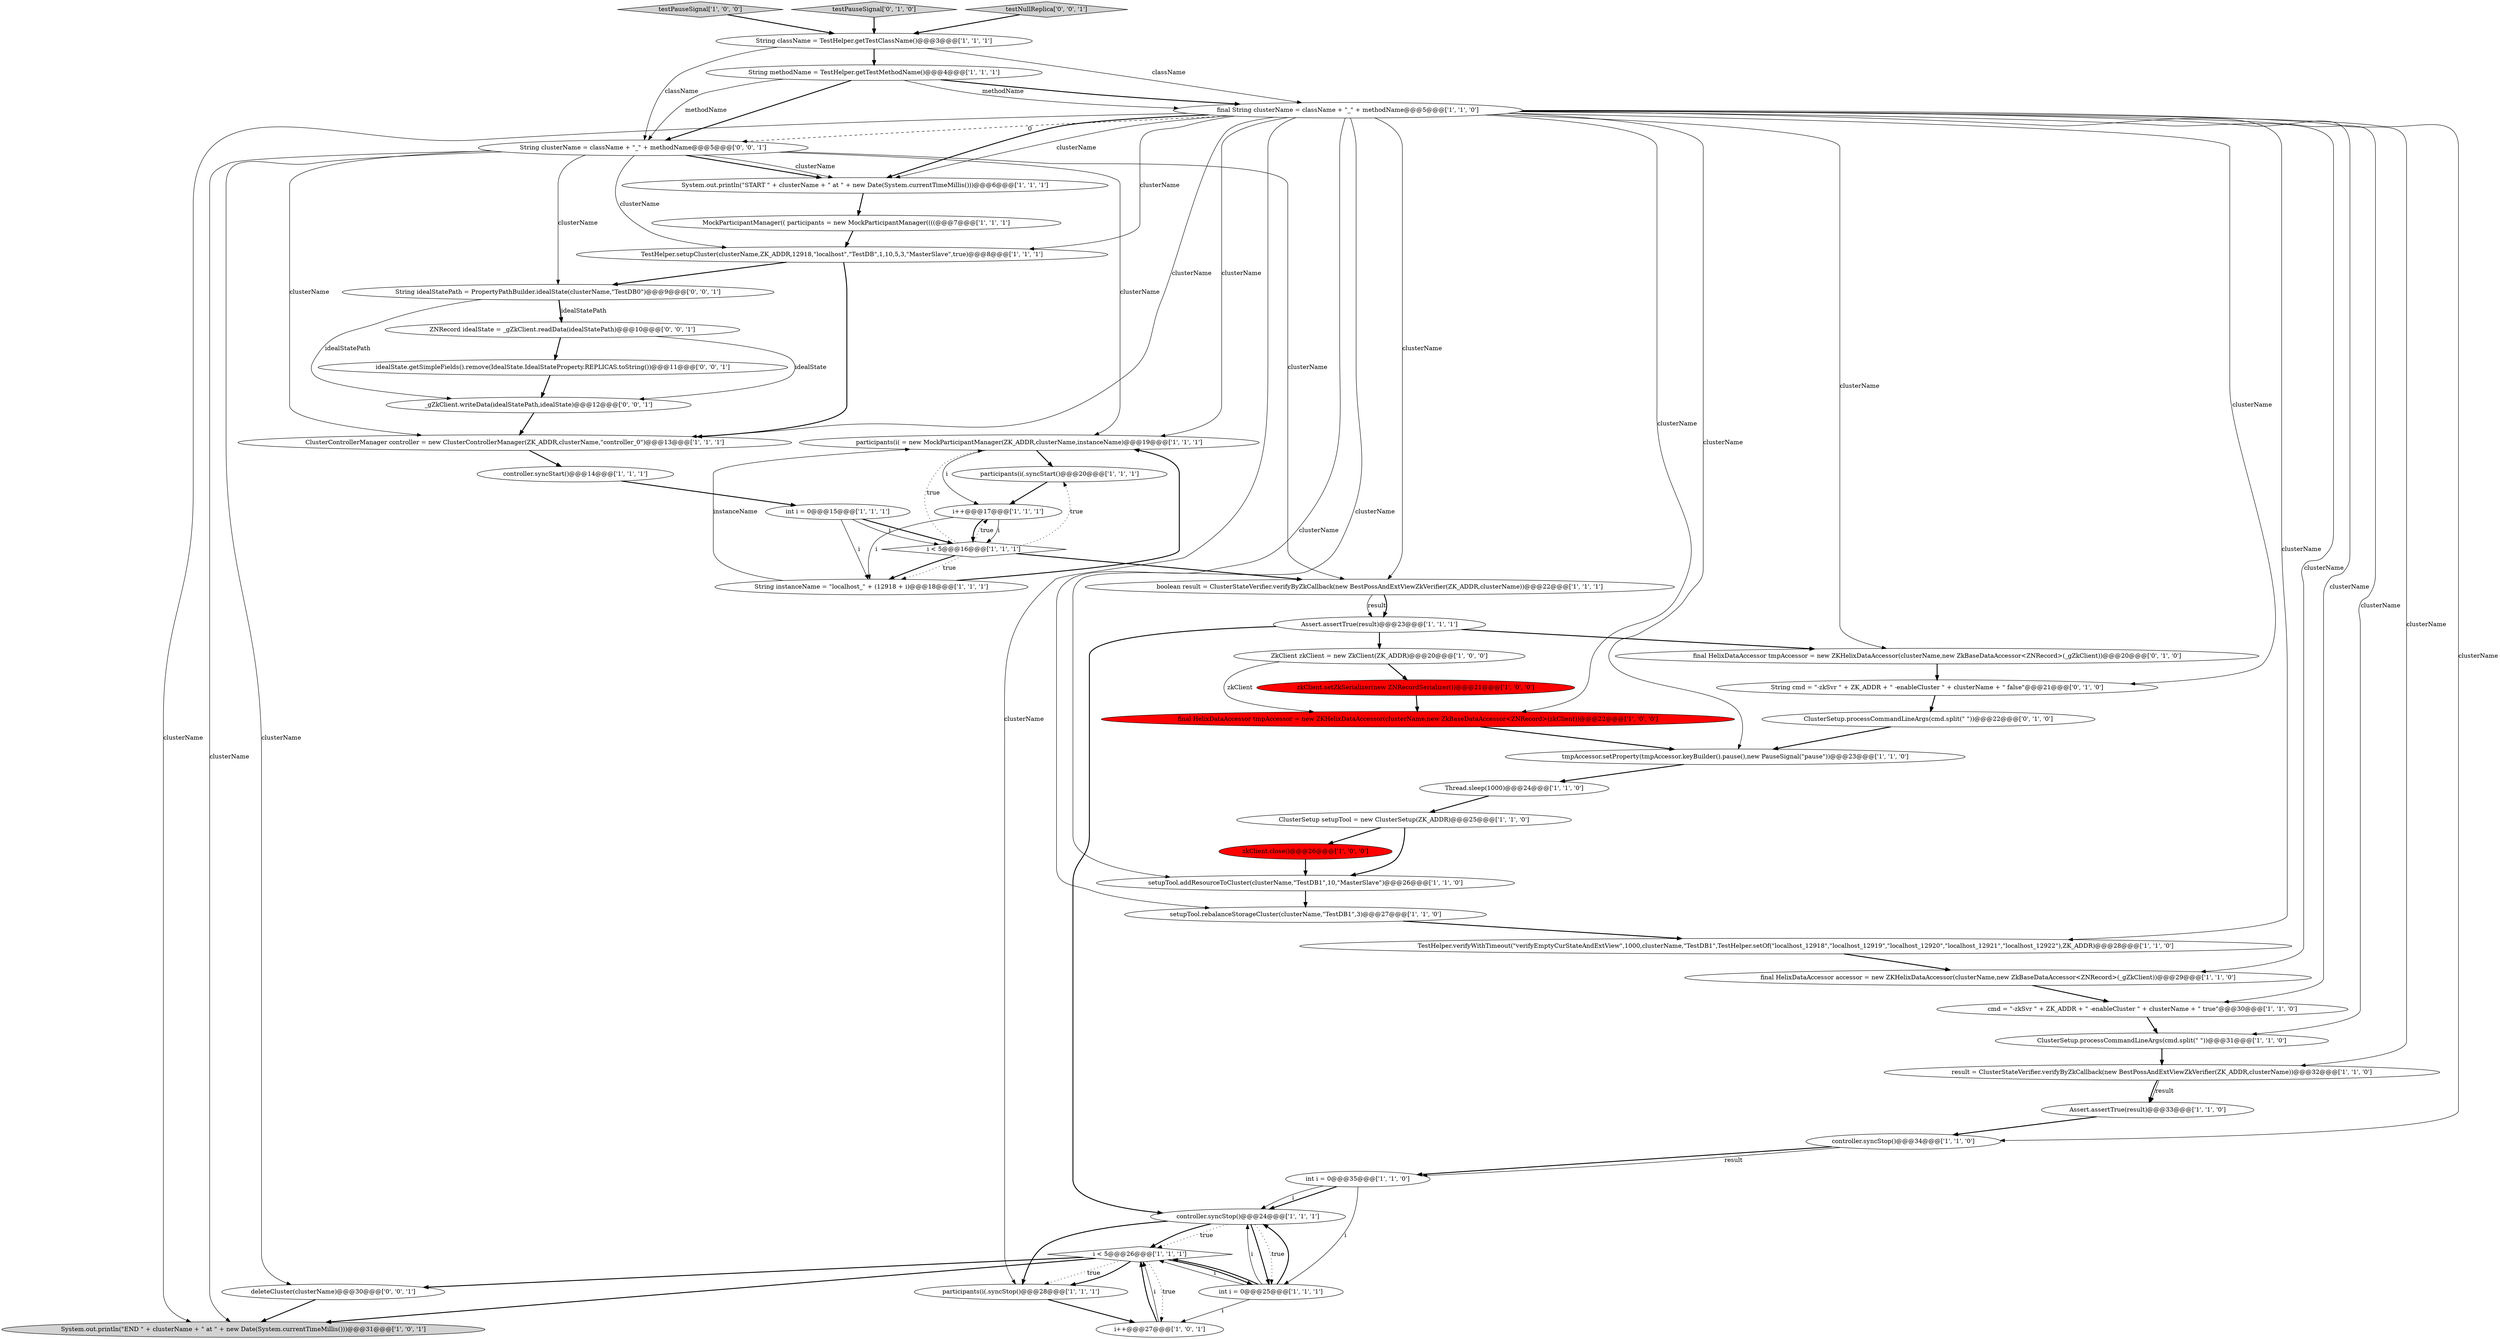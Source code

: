 digraph {
22 [style = filled, label = "participants(i( = new MockParticipantManager(ZK_ADDR,clusterName,instanceName)@@@19@@@['1', '1', '1']", fillcolor = white, shape = ellipse image = "AAA0AAABBB1BBB"];
23 [style = filled, label = "i < 5@@@26@@@['1', '1', '1']", fillcolor = white, shape = diamond image = "AAA0AAABBB1BBB"];
3 [style = filled, label = "ZkClient zkClient = new ZkClient(ZK_ADDR)@@@20@@@['1', '0', '0']", fillcolor = white, shape = ellipse image = "AAA0AAABBB1BBB"];
6 [style = filled, label = "ClusterSetup.processCommandLineArgs(cmd.split(\" \"))@@@31@@@['1', '1', '0']", fillcolor = white, shape = ellipse image = "AAA0AAABBB1BBB"];
43 [style = filled, label = "String cmd = \"-zkSvr \" + ZK_ADDR + \" -enableCluster \" + clusterName + \" false\"@@@21@@@['0', '1', '0']", fillcolor = white, shape = ellipse image = "AAA0AAABBB2BBB"];
9 [style = filled, label = "setupTool.addResourceToCluster(clusterName,\"TestDB1\",10,\"MasterSlave\")@@@26@@@['1', '1', '0']", fillcolor = white, shape = ellipse image = "AAA0AAABBB1BBB"];
21 [style = filled, label = "zkClient.close()@@@26@@@['1', '0', '0']", fillcolor = red, shape = ellipse image = "AAA1AAABBB1BBB"];
0 [style = filled, label = "tmpAccessor.setProperty(tmpAccessor.keyBuilder().pause(),new PauseSignal(\"pause\"))@@@23@@@['1', '1', '0']", fillcolor = white, shape = ellipse image = "AAA0AAABBB1BBB"];
33 [style = filled, label = "int i = 0@@@15@@@['1', '1', '1']", fillcolor = white, shape = ellipse image = "AAA0AAABBB1BBB"];
14 [style = filled, label = "final String clusterName = className + \"_\" + methodName@@@5@@@['1', '1', '0']", fillcolor = white, shape = ellipse image = "AAA0AAABBB1BBB"];
10 [style = filled, label = "System.out.println(\"END \" + clusterName + \" at \" + new Date(System.currentTimeMillis()))@@@31@@@['1', '0', '1']", fillcolor = lightgray, shape = ellipse image = "AAA0AAABBB1BBB"];
34 [style = filled, label = "TestHelper.verifyWithTimeout(\"verifyEmptyCurStateAndExtView\",1000,clusterName,\"TestDB1\",TestHelper.setOf(\"localhost_12918\",\"localhost_12919\",\"localhost_12920\",\"localhost_12921\",\"localhost_12922\"),ZK_ADDR)@@@28@@@['1', '1', '0']", fillcolor = white, shape = ellipse image = "AAA0AAABBB1BBB"];
1 [style = filled, label = "controller.syncStop()@@@24@@@['1', '1', '1']", fillcolor = white, shape = ellipse image = "AAA0AAABBB1BBB"];
44 [style = filled, label = "idealState.getSimpleFields().remove(IdealState.IdealStateProperty.REPLICAS.toString())@@@11@@@['0', '0', '1']", fillcolor = white, shape = ellipse image = "AAA0AAABBB3BBB"];
18 [style = filled, label = "participants(i(.syncStop()@@@28@@@['1', '1', '1']", fillcolor = white, shape = ellipse image = "AAA0AAABBB1BBB"];
29 [style = filled, label = "int i = 0@@@35@@@['1', '1', '0']", fillcolor = white, shape = ellipse image = "AAA0AAABBB1BBB"];
50 [style = filled, label = "ZNRecord idealState = _gZkClient.readData(idealStatePath)@@@10@@@['0', '0', '1']", fillcolor = white, shape = ellipse image = "AAA0AAABBB3BBB"];
7 [style = filled, label = "System.out.println(\"START \" + clusterName + \" at \" + new Date(System.currentTimeMillis()))@@@6@@@['1', '1', '1']", fillcolor = white, shape = ellipse image = "AAA0AAABBB1BBB"];
2 [style = filled, label = "testPauseSignal['1', '0', '0']", fillcolor = lightgray, shape = diamond image = "AAA0AAABBB1BBB"];
46 [style = filled, label = "String idealStatePath = PropertyPathBuilder.idealState(clusterName,\"TestDB0\")@@@9@@@['0', '0', '1']", fillcolor = white, shape = ellipse image = "AAA0AAABBB3BBB"];
25 [style = filled, label = "result = ClusterStateVerifier.verifyByZkCallback(new BestPossAndExtViewZkVerifier(ZK_ADDR,clusterName))@@@32@@@['1', '1', '0']", fillcolor = white, shape = ellipse image = "AAA0AAABBB1BBB"];
20 [style = filled, label = "final HelixDataAccessor accessor = new ZKHelixDataAccessor(clusterName,new ZkBaseDataAccessor<ZNRecord>(_gZkClient))@@@29@@@['1', '1', '0']", fillcolor = white, shape = ellipse image = "AAA0AAABBB1BBB"];
41 [style = filled, label = "ClusterSetup.processCommandLineArgs(cmd.split(\" \"))@@@22@@@['0', '1', '0']", fillcolor = white, shape = ellipse image = "AAA0AAABBB2BBB"];
4 [style = filled, label = "int i = 0@@@25@@@['1', '1', '1']", fillcolor = white, shape = ellipse image = "AAA0AAABBB1BBB"];
24 [style = filled, label = "participants(i(.syncStart()@@@20@@@['1', '1', '1']", fillcolor = white, shape = ellipse image = "AAA0AAABBB1BBB"];
26 [style = filled, label = "ClusterControllerManager controller = new ClusterControllerManager(ZK_ADDR,clusterName,\"controller_0\")@@@13@@@['1', '1', '1']", fillcolor = white, shape = ellipse image = "AAA0AAABBB1BBB"];
42 [style = filled, label = "testPauseSignal['0', '1', '0']", fillcolor = lightgray, shape = diamond image = "AAA0AAABBB2BBB"];
17 [style = filled, label = "i++@@@17@@@['1', '1', '1']", fillcolor = white, shape = ellipse image = "AAA0AAABBB1BBB"];
12 [style = filled, label = "controller.syncStop()@@@34@@@['1', '1', '0']", fillcolor = white, shape = ellipse image = "AAA0AAABBB1BBB"];
15 [style = filled, label = "MockParticipantManager(( participants = new MockParticipantManager((((@@@7@@@['1', '1', '1']", fillcolor = white, shape = ellipse image = "AAA0AAABBB1BBB"];
48 [style = filled, label = "String clusterName = className + \"_\" + methodName@@@5@@@['0', '0', '1']", fillcolor = white, shape = ellipse image = "AAA0AAABBB3BBB"];
49 [style = filled, label = "testNullReplica['0', '0', '1']", fillcolor = lightgray, shape = diamond image = "AAA0AAABBB3BBB"];
27 [style = filled, label = "Assert.assertTrue(result)@@@23@@@['1', '1', '1']", fillcolor = white, shape = ellipse image = "AAA0AAABBB1BBB"];
47 [style = filled, label = "deleteCluster(clusterName)@@@30@@@['0', '0', '1']", fillcolor = white, shape = ellipse image = "AAA0AAABBB3BBB"];
38 [style = filled, label = "TestHelper.setupCluster(clusterName,ZK_ADDR,12918,\"localhost\",\"TestDB\",1,10,5,3,\"MasterSlave\",true)@@@8@@@['1', '1', '1']", fillcolor = white, shape = ellipse image = "AAA0AAABBB1BBB"];
11 [style = filled, label = "i++@@@27@@@['1', '0', '1']", fillcolor = white, shape = ellipse image = "AAA0AAABBB1BBB"];
31 [style = filled, label = "ClusterSetup setupTool = new ClusterSetup(ZK_ADDR)@@@25@@@['1', '1', '0']", fillcolor = white, shape = ellipse image = "AAA0AAABBB1BBB"];
28 [style = filled, label = "zkClient.setZkSerializer(new ZNRecordSerializer())@@@21@@@['1', '0', '0']", fillcolor = red, shape = ellipse image = "AAA1AAABBB1BBB"];
16 [style = filled, label = "Assert.assertTrue(result)@@@33@@@['1', '1', '0']", fillcolor = white, shape = ellipse image = "AAA0AAABBB1BBB"];
39 [style = filled, label = "String instanceName = \"localhost_\" + (12918 + i)@@@18@@@['1', '1', '1']", fillcolor = white, shape = ellipse image = "AAA0AAABBB1BBB"];
37 [style = filled, label = "Thread.sleep(1000)@@@24@@@['1', '1', '0']", fillcolor = white, shape = ellipse image = "AAA0AAABBB1BBB"];
8 [style = filled, label = "String methodName = TestHelper.getTestMethodName()@@@4@@@['1', '1', '1']", fillcolor = white, shape = ellipse image = "AAA0AAABBB1BBB"];
13 [style = filled, label = "controller.syncStart()@@@14@@@['1', '1', '1']", fillcolor = white, shape = ellipse image = "AAA0AAABBB1BBB"];
32 [style = filled, label = "String className = TestHelper.getTestClassName()@@@3@@@['1', '1', '1']", fillcolor = white, shape = ellipse image = "AAA0AAABBB1BBB"];
35 [style = filled, label = "cmd = \"-zkSvr \" + ZK_ADDR + \" -enableCluster \" + clusterName + \" true\"@@@30@@@['1', '1', '0']", fillcolor = white, shape = ellipse image = "AAA0AAABBB1BBB"];
36 [style = filled, label = "boolean result = ClusterStateVerifier.verifyByZkCallback(new BestPossAndExtViewZkVerifier(ZK_ADDR,clusterName))@@@22@@@['1', '1', '1']", fillcolor = white, shape = ellipse image = "AAA0AAABBB1BBB"];
19 [style = filled, label = "final HelixDataAccessor tmpAccessor = new ZKHelixDataAccessor(clusterName,new ZkBaseDataAccessor<ZNRecord>(zkClient))@@@22@@@['1', '0', '0']", fillcolor = red, shape = ellipse image = "AAA1AAABBB1BBB"];
5 [style = filled, label = "setupTool.rebalanceStorageCluster(clusterName,\"TestDB1\",3)@@@27@@@['1', '1', '0']", fillcolor = white, shape = ellipse image = "AAA0AAABBB1BBB"];
40 [style = filled, label = "final HelixDataAccessor tmpAccessor = new ZKHelixDataAccessor(clusterName,new ZkBaseDataAccessor<ZNRecord>(_gZkClient))@@@20@@@['0', '1', '0']", fillcolor = white, shape = ellipse image = "AAA0AAABBB2BBB"];
45 [style = filled, label = "_gZkClient.writeData(idealStatePath,idealState)@@@12@@@['0', '0', '1']", fillcolor = white, shape = ellipse image = "AAA0AAABBB3BBB"];
30 [style = filled, label = "i < 5@@@16@@@['1', '1', '1']", fillcolor = white, shape = diamond image = "AAA0AAABBB1BBB"];
33->39 [style = solid, label="i"];
41->0 [style = bold, label=""];
14->9 [style = solid, label="clusterName"];
34->20 [style = bold, label=""];
31->9 [style = bold, label=""];
50->44 [style = bold, label=""];
4->1 [style = solid, label="i"];
48->10 [style = solid, label="clusterName"];
30->36 [style = bold, label=""];
31->21 [style = bold, label=""];
47->10 [style = bold, label=""];
32->48 [style = solid, label="className"];
14->26 [style = solid, label="clusterName"];
1->23 [style = bold, label=""];
14->7 [style = bold, label=""];
5->34 [style = bold, label=""];
23->18 [style = dotted, label="true"];
37->31 [style = bold, label=""];
24->17 [style = bold, label=""];
9->5 [style = bold, label=""];
1->23 [style = dotted, label="true"];
38->26 [style = bold, label=""];
2->32 [style = bold, label=""];
3->19 [style = solid, label="zkClient"];
29->1 [style = bold, label=""];
46->50 [style = bold, label=""];
30->39 [style = dotted, label="true"];
46->50 [style = solid, label="idealStatePath"];
8->48 [style = solid, label="methodName"];
48->36 [style = solid, label="clusterName"];
14->12 [style = solid, label="clusterName"];
15->38 [style = bold, label=""];
1->4 [style = bold, label=""];
8->14 [style = solid, label="methodName"];
18->11 [style = bold, label=""];
48->38 [style = solid, label="clusterName"];
14->40 [style = solid, label="clusterName"];
1->4 [style = dotted, label="true"];
26->13 [style = bold, label=""];
32->14 [style = solid, label="className"];
39->22 [style = bold, label=""];
49->32 [style = bold, label=""];
50->45 [style = solid, label="idealState"];
21->9 [style = bold, label=""];
25->16 [style = solid, label="result"];
12->29 [style = bold, label=""];
4->23 [style = solid, label="i"];
39->22 [style = solid, label="instanceName"];
28->19 [style = bold, label=""];
33->30 [style = bold, label=""];
23->10 [style = bold, label=""];
42->32 [style = bold, label=""];
38->46 [style = bold, label=""];
44->45 [style = bold, label=""];
14->35 [style = solid, label="clusterName"];
4->23 [style = bold, label=""];
48->26 [style = solid, label="clusterName"];
12->29 [style = solid, label="result"];
6->25 [style = bold, label=""];
14->0 [style = solid, label="clusterName"];
33->30 [style = solid, label="i"];
8->14 [style = bold, label=""];
25->16 [style = bold, label=""];
11->23 [style = solid, label="i"];
19->0 [style = bold, label=""];
3->28 [style = bold, label=""];
32->8 [style = bold, label=""];
29->1 [style = solid, label="i"];
36->27 [style = solid, label="result"];
14->34 [style = solid, label="clusterName"];
23->47 [style = bold, label=""];
14->19 [style = solid, label="clusterName"];
14->43 [style = solid, label="clusterName"];
17->30 [style = solid, label="i"];
7->15 [style = bold, label=""];
43->41 [style = bold, label=""];
48->7 [style = bold, label=""];
4->1 [style = bold, label=""];
14->22 [style = solid, label="clusterName"];
30->17 [style = dotted, label="true"];
40->43 [style = bold, label=""];
14->7 [style = solid, label="clusterName"];
46->45 [style = solid, label="idealStatePath"];
14->6 [style = solid, label="clusterName"];
23->18 [style = bold, label=""];
14->38 [style = solid, label="clusterName"];
22->17 [style = solid, label="i"];
14->36 [style = solid, label="clusterName"];
4->11 [style = solid, label="i"];
27->1 [style = bold, label=""];
0->37 [style = bold, label=""];
30->24 [style = dotted, label="true"];
35->6 [style = bold, label=""];
14->48 [style = dashed, label="0"];
27->3 [style = bold, label=""];
14->5 [style = solid, label="clusterName"];
23->4 [style = bold, label=""];
1->18 [style = bold, label=""];
17->30 [style = bold, label=""];
8->48 [style = bold, label=""];
29->4 [style = solid, label="i"];
36->27 [style = bold, label=""];
14->10 [style = solid, label="clusterName"];
14->18 [style = solid, label="clusterName"];
48->47 [style = solid, label="clusterName"];
48->46 [style = solid, label="clusterName"];
48->7 [style = solid, label="clusterName"];
14->25 [style = solid, label="clusterName"];
30->39 [style = bold, label=""];
27->40 [style = bold, label=""];
45->26 [style = bold, label=""];
20->35 [style = bold, label=""];
22->24 [style = bold, label=""];
13->33 [style = bold, label=""];
48->22 [style = solid, label="clusterName"];
30->22 [style = dotted, label="true"];
11->23 [style = bold, label=""];
16->12 [style = bold, label=""];
17->39 [style = solid, label="i"];
14->20 [style = solid, label="clusterName"];
23->11 [style = dotted, label="true"];
}
